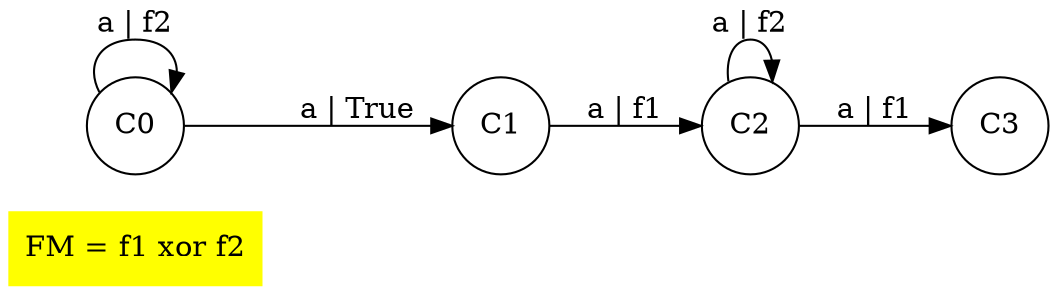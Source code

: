 digraph TEST{
FM="f1 xor f2";
name="TEST";
rankdir=LR;
node [shape=circle];
FeatureModel [color=yellow, label="FM = f1 xor f2", shape=plaintext, style=filled];
C0 [initial=True];
C0 -> C0  [label="a | f2"];
C0 -> C1  [label="a | True"];
C1 -> C2  [label="a | f1"];
C2 -> C3  [label="a | f1"];
C2 -> C2  [label="a | f2"];
}
